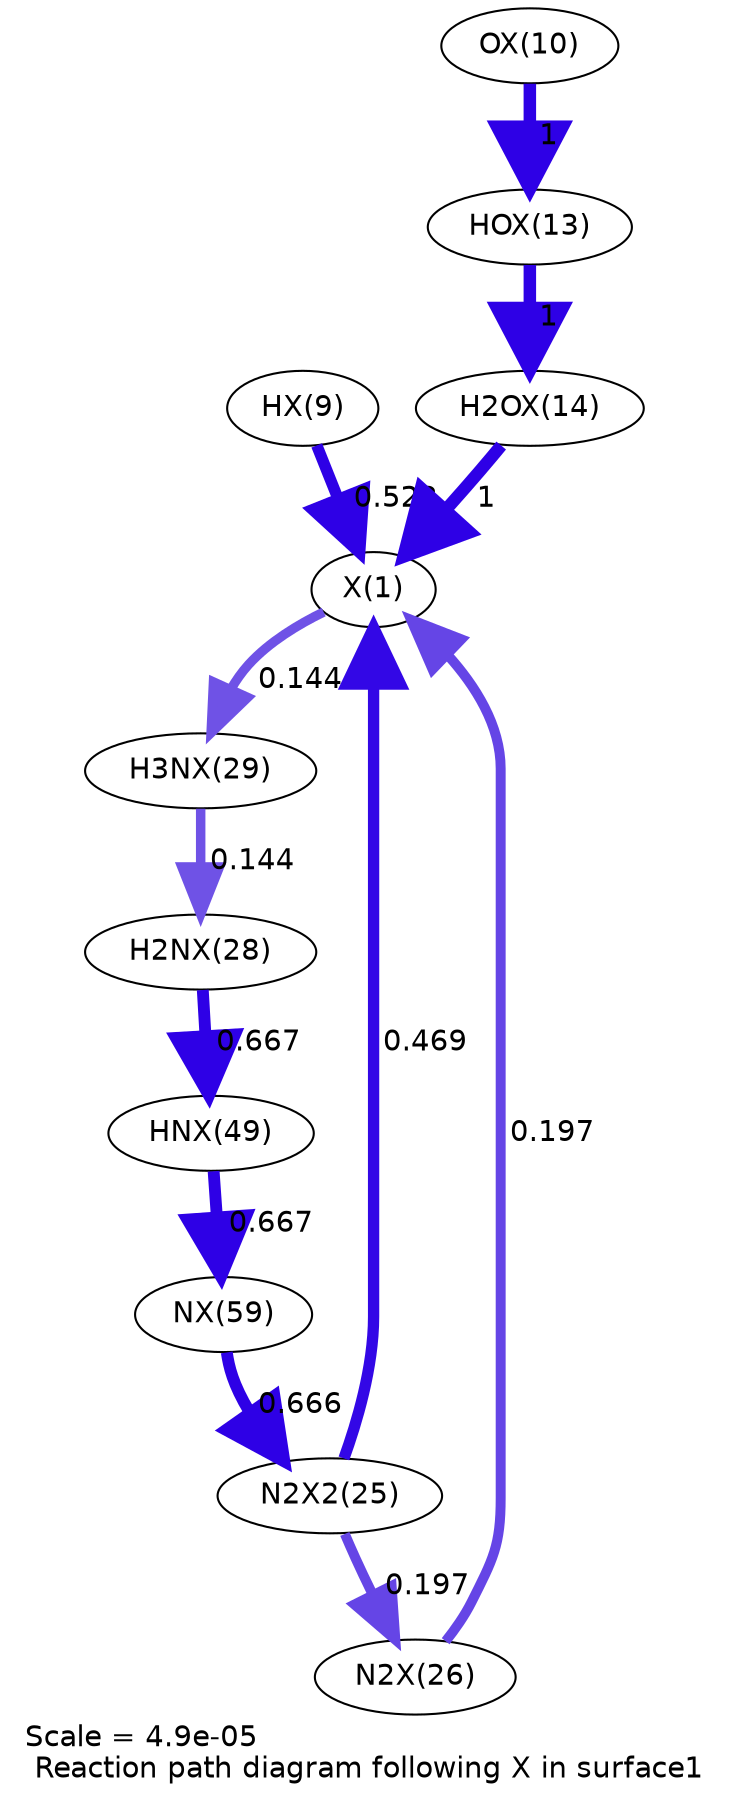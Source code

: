digraph reaction_paths {
center=1;
s11 -> s20[fontname="Helvetica", penwidth=4.54, arrowsize=2.27, color="0.7, 0.644, 0.9"
, label=" 0.144"];
s12 -> s11[fontname="Helvetica", penwidth=5.51, arrowsize=2.75, color="0.7, 1.02, 0.9"
, label=" 0.522"];
s15 -> s11[fontname="Helvetica", penwidth=6, arrowsize=3, color="0.7, 1.5, 0.9"
, label=" 1"];
s16 -> s11[fontname="Helvetica", penwidth=5.43, arrowsize=2.71, color="0.7, 0.969, 0.9"
, label=" 0.469"];
s17 -> s11[fontname="Helvetica", penwidth=4.77, arrowsize=2.39, color="0.7, 0.697, 0.9"
, label=" 0.197"];
s20 -> s19[fontname="Helvetica", penwidth=4.54, arrowsize=2.27, color="0.7, 0.644, 0.9"
, label=" 0.144"];
s19 -> s22[fontname="Helvetica", penwidth=5.69, arrowsize=2.85, color="0.7, 1.17, 0.9"
, label=" 0.667"];
s22 -> s23[fontname="Helvetica", penwidth=5.69, arrowsize=2.85, color="0.7, 1.17, 0.9"
, label=" 0.667"];
s13 -> s14[fontname="Helvetica", penwidth=6, arrowsize=3, color="0.7, 1.5, 0.9"
, label=" 1"];
s14 -> s15[fontname="Helvetica", penwidth=6, arrowsize=3, color="0.7, 1.5, 0.9"
, label=" 1"];
s23 -> s16[fontname="Helvetica", penwidth=5.69, arrowsize=2.85, color="0.7, 1.17, 0.9"
, label=" 0.666"];
s16 -> s17[fontname="Helvetica", penwidth=4.77, arrowsize=2.39, color="0.7, 0.697, 0.9"
, label=" 0.197"];
s11 [ fontname="Helvetica", label="X(1)"];
s12 [ fontname="Helvetica", label="HX(9)"];
s13 [ fontname="Helvetica", label="OX(10)"];
s14 [ fontname="Helvetica", label="HOX(13)"];
s15 [ fontname="Helvetica", label="H2OX(14)"];
s16 [ fontname="Helvetica", label="N2X2(25)"];
s17 [ fontname="Helvetica", label="N2X(26)"];
s19 [ fontname="Helvetica", label="H2NX(28)"];
s20 [ fontname="Helvetica", label="H3NX(29)"];
s22 [ fontname="Helvetica", label="HNX(49)"];
s23 [ fontname="Helvetica", label="NX(59)"];
 label = "Scale = 4.9e-05\l Reaction path diagram following X in surface1";
 fontname = "Helvetica";
}
